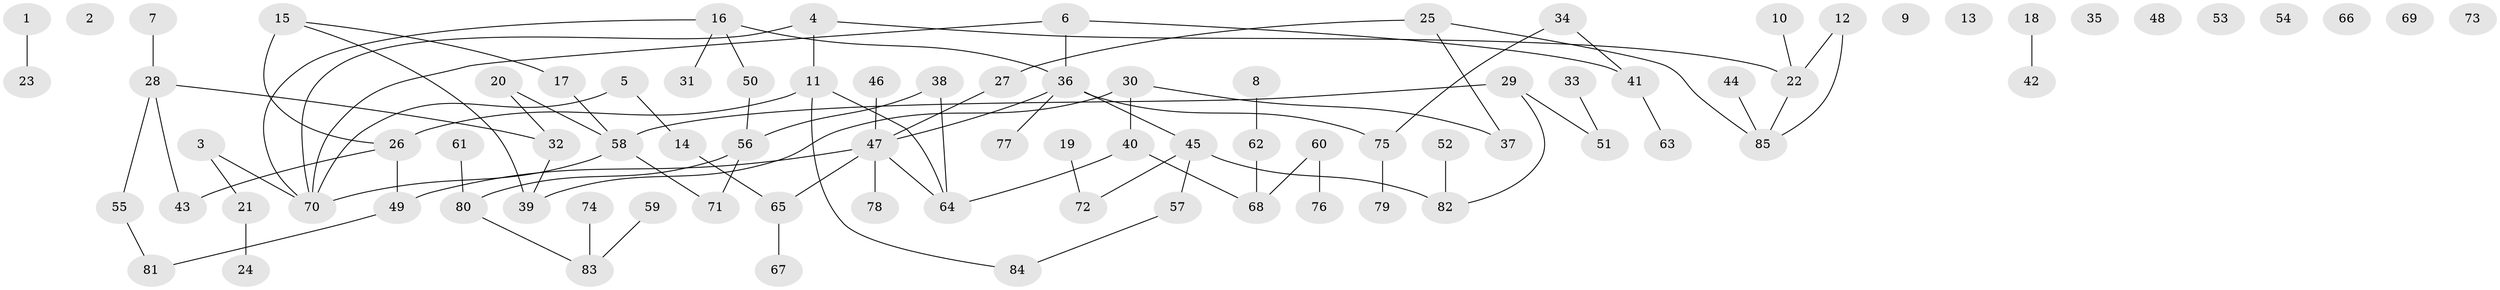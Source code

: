 // Generated by graph-tools (version 1.1) at 2025/12/03/09/25 04:12:57]
// undirected, 85 vertices, 89 edges
graph export_dot {
graph [start="1"]
  node [color=gray90,style=filled];
  1;
  2;
  3;
  4;
  5;
  6;
  7;
  8;
  9;
  10;
  11;
  12;
  13;
  14;
  15;
  16;
  17;
  18;
  19;
  20;
  21;
  22;
  23;
  24;
  25;
  26;
  27;
  28;
  29;
  30;
  31;
  32;
  33;
  34;
  35;
  36;
  37;
  38;
  39;
  40;
  41;
  42;
  43;
  44;
  45;
  46;
  47;
  48;
  49;
  50;
  51;
  52;
  53;
  54;
  55;
  56;
  57;
  58;
  59;
  60;
  61;
  62;
  63;
  64;
  65;
  66;
  67;
  68;
  69;
  70;
  71;
  72;
  73;
  74;
  75;
  76;
  77;
  78;
  79;
  80;
  81;
  82;
  83;
  84;
  85;
  1 -- 23;
  3 -- 21;
  3 -- 70;
  4 -- 11;
  4 -- 22;
  4 -- 70;
  5 -- 14;
  5 -- 70;
  6 -- 36;
  6 -- 41;
  6 -- 70;
  7 -- 28;
  8 -- 62;
  10 -- 22;
  11 -- 26;
  11 -- 64;
  11 -- 84;
  12 -- 22;
  12 -- 85;
  14 -- 65;
  15 -- 17;
  15 -- 26;
  15 -- 39;
  16 -- 31;
  16 -- 36;
  16 -- 50;
  16 -- 70;
  17 -- 58;
  18 -- 42;
  19 -- 72;
  20 -- 32;
  20 -- 58;
  21 -- 24;
  22 -- 85;
  25 -- 27;
  25 -- 37;
  25 -- 85;
  26 -- 43;
  26 -- 49;
  27 -- 47;
  28 -- 32;
  28 -- 43;
  28 -- 55;
  29 -- 51;
  29 -- 58;
  29 -- 82;
  30 -- 37;
  30 -- 39;
  30 -- 40;
  32 -- 39;
  33 -- 51;
  34 -- 41;
  34 -- 75;
  36 -- 45;
  36 -- 47;
  36 -- 75;
  36 -- 77;
  38 -- 56;
  38 -- 64;
  40 -- 64;
  40 -- 68;
  41 -- 63;
  44 -- 85;
  45 -- 57;
  45 -- 72;
  45 -- 82;
  46 -- 47;
  47 -- 49;
  47 -- 64;
  47 -- 65;
  47 -- 78;
  49 -- 81;
  50 -- 56;
  52 -- 82;
  55 -- 81;
  56 -- 71;
  56 -- 80;
  57 -- 84;
  58 -- 70;
  58 -- 71;
  59 -- 83;
  60 -- 68;
  60 -- 76;
  61 -- 80;
  62 -- 68;
  65 -- 67;
  74 -- 83;
  75 -- 79;
  80 -- 83;
}
